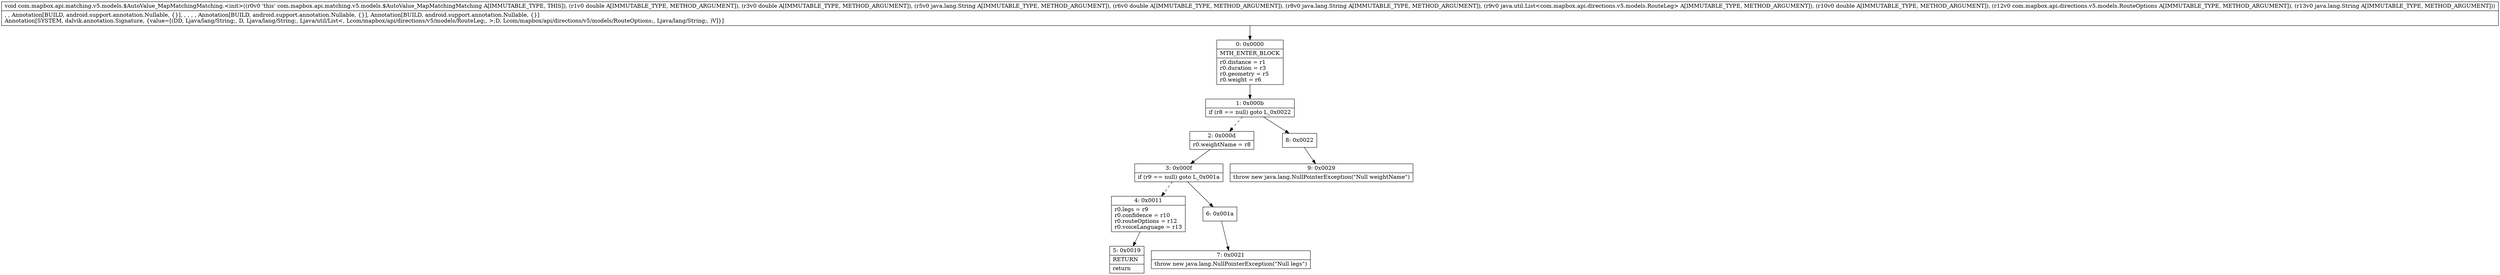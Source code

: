 digraph "CFG forcom.mapbox.api.matching.v5.models.$AutoValue_MapMatchingMatching.\<init\>(DDLjava\/lang\/String;DLjava\/lang\/String;Ljava\/util\/List;DLcom\/mapbox\/api\/directions\/v5\/models\/RouteOptions;Ljava\/lang\/String;)V" {
Node_0 [shape=record,label="{0\:\ 0x0000|MTH_ENTER_BLOCK\l|r0.distance = r1\lr0.duration = r3\lr0.geometry = r5\lr0.weight = r6\l}"];
Node_1 [shape=record,label="{1\:\ 0x000b|if (r8 == null) goto L_0x0022\l}"];
Node_2 [shape=record,label="{2\:\ 0x000d|r0.weightName = r8\l}"];
Node_3 [shape=record,label="{3\:\ 0x000f|if (r9 == null) goto L_0x001a\l}"];
Node_4 [shape=record,label="{4\:\ 0x0011|r0.legs = r9\lr0.confidence = r10\lr0.routeOptions = r12\lr0.voiceLanguage = r13\l}"];
Node_5 [shape=record,label="{5\:\ 0x0019|RETURN\l|return\l}"];
Node_6 [shape=record,label="{6\:\ 0x001a}"];
Node_7 [shape=record,label="{7\:\ 0x0021|throw new java.lang.NullPointerException(\"Null legs\")\l}"];
Node_8 [shape=record,label="{8\:\ 0x0022}"];
Node_9 [shape=record,label="{9\:\ 0x0029|throw new java.lang.NullPointerException(\"Null weightName\")\l}"];
MethodNode[shape=record,label="{void com.mapbox.api.matching.v5.models.$AutoValue_MapMatchingMatching.\<init\>((r0v0 'this' com.mapbox.api.matching.v5.models.$AutoValue_MapMatchingMatching A[IMMUTABLE_TYPE, THIS]), (r1v0 double A[IMMUTABLE_TYPE, METHOD_ARGUMENT]), (r3v0 double A[IMMUTABLE_TYPE, METHOD_ARGUMENT]), (r5v0 java.lang.String A[IMMUTABLE_TYPE, METHOD_ARGUMENT]), (r6v0 double A[IMMUTABLE_TYPE, METHOD_ARGUMENT]), (r8v0 java.lang.String A[IMMUTABLE_TYPE, METHOD_ARGUMENT]), (r9v0 java.util.List\<com.mapbox.api.directions.v5.models.RouteLeg\> A[IMMUTABLE_TYPE, METHOD_ARGUMENT]), (r10v0 double A[IMMUTABLE_TYPE, METHOD_ARGUMENT]), (r12v0 com.mapbox.api.directions.v5.models.RouteOptions A[IMMUTABLE_TYPE, METHOD_ARGUMENT]), (r13v0 java.lang.String A[IMMUTABLE_TYPE, METHOD_ARGUMENT]))  | , , Annotation[BUILD, android.support.annotation.Nullable, \{\}], , , , , Annotation[BUILD, android.support.annotation.Nullable, \{\}], Annotation[BUILD, android.support.annotation.Nullable, \{\}]\lAnnotation[SYSTEM, dalvik.annotation.Signature, \{value=[(DD, Ljava\/lang\/String;, D, Ljava\/lang\/String;, Ljava\/util\/List\<, Lcom\/mapbox\/api\/directions\/v5\/models\/RouteLeg;, \>;D, Lcom\/mapbox\/api\/directions\/v5\/models\/RouteOptions;, Ljava\/lang\/String;, )V]\}]\l}"];
MethodNode -> Node_0;
Node_0 -> Node_1;
Node_1 -> Node_2[style=dashed];
Node_1 -> Node_8;
Node_2 -> Node_3;
Node_3 -> Node_4[style=dashed];
Node_3 -> Node_6;
Node_4 -> Node_5;
Node_6 -> Node_7;
Node_8 -> Node_9;
}

